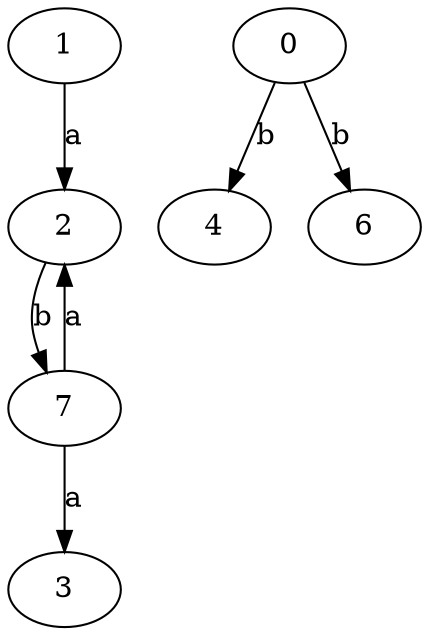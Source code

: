 strict digraph  {
1;
0;
2;
3;
4;
6;
7;
1 -> 2  [label=a];
0 -> 4  [label=b];
0 -> 6  [label=b];
2 -> 7  [label=b];
7 -> 2  [label=a];
7 -> 3  [label=a];
}
